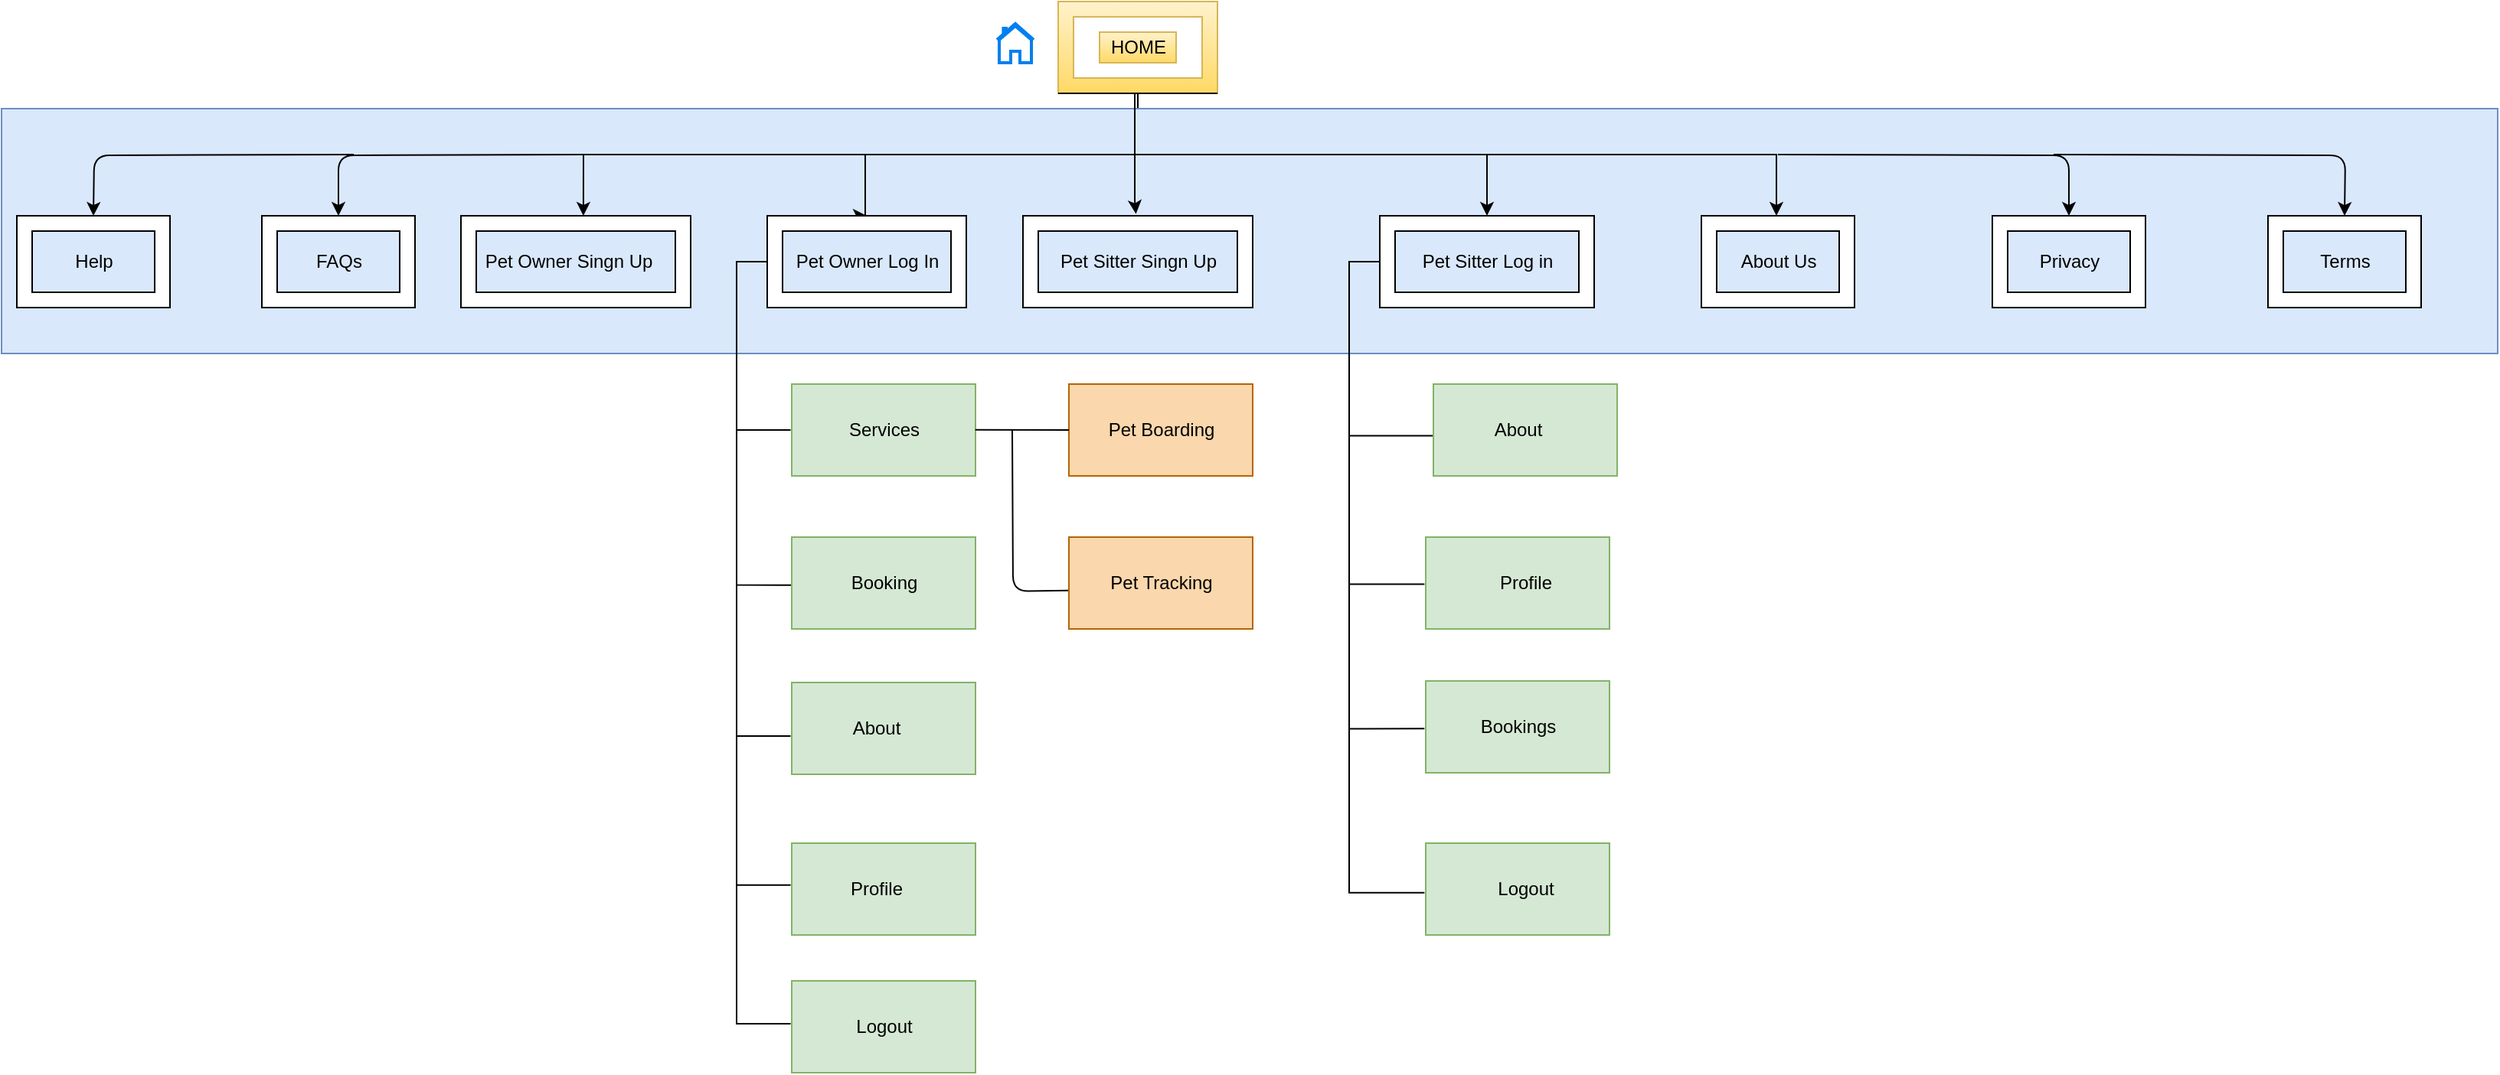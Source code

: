 <mxfile version="15.2.7" type="device"><diagram id="_Cv-10InwU3N75PC_5bn" name="Page-1"><mxGraphModel dx="2032" dy="687" grid="1" gridSize="10" guides="1" tooltips="1" connect="1" arrows="1" fold="1" page="1" pageScale="1" pageWidth="827" pageHeight="1169" background="none" math="0" shadow="0"><root><mxCell id="0"/><mxCell id="1" parent="0"/><mxCell id="RANYzDwPEYEXJetMCcrD-7" style="edgeStyle=orthogonalEdgeStyle;rounded=0;orthogonalLoop=1;jettySize=auto;html=1;exitX=0.5;exitY=1;exitDx=0;exitDy=0;exitPerimeter=0;entryX=0.5;entryY=0;entryDx=0;entryDy=0;entryPerimeter=0;" edge="1" parent="1" source="GUFl-ljEZasWMQAHKO6y-2" target="RANYzDwPEYEXJetMCcrD-2"><mxGeometry relative="1" as="geometry"/></mxCell><mxCell id="RANYzDwPEYEXJetMCcrD-8" style="edgeStyle=orthogonalEdgeStyle;rounded=0;orthogonalLoop=1;jettySize=auto;html=1;exitX=0.5;exitY=1;exitDx=0;exitDy=0;exitPerimeter=0;entryX=0.5;entryY=0;entryDx=0;entryDy=0;entryPerimeter=0;" edge="1" parent="1" source="GUFl-ljEZasWMQAHKO6y-2" target="RANYzDwPEYEXJetMCcrD-6"><mxGeometry relative="1" as="geometry"/></mxCell><mxCell id="GUFl-ljEZasWMQAHKO6y-2" value="" style="verticalLabelPosition=bottom;verticalAlign=top;html=1;shape=mxgraph.basic.frame;dx=10;fillColor=#fff2cc;strokeColor=#d6b656;gradientColor=#ffd966;" parent="1" vertex="1"><mxGeometry x="430" y="110" width="104" height="60" as="geometry"/></mxCell><mxCell id="GUFl-ljEZasWMQAHKO6y-3" value="HOME" style="text;html=1;align=center;verticalAlign=middle;resizable=0;points=[];autosize=1;strokeColor=#d6b656;fillColor=#fff2cc;gradientColor=#ffd966;" parent="1" vertex="1"><mxGeometry x="457" y="130" width="50" height="20" as="geometry"/></mxCell><mxCell id="GUFl-ljEZasWMQAHKO6y-4" value="" style="html=1;verticalLabelPosition=bottom;align=center;labelBackgroundColor=#ffffff;verticalAlign=top;strokeWidth=2;strokeColor=#0080F0;shadow=0;dashed=0;shape=mxgraph.ios7.icons.home;" parent="1" vertex="1"><mxGeometry x="390" y="124.5" width="24" height="25.5" as="geometry"/></mxCell><mxCell id="GUFl-ljEZasWMQAHKO6y-38" value="" style="verticalLabelPosition=bottom;verticalAlign=top;html=1;shape=mxgraph.basic.rect;fillColor2=none;strokeWidth=1;size=20;indent=5;fillColor=#dae8fc;strokeColor=#6c8ebf;" parent="1" vertex="1"><mxGeometry x="-260" y="180" width="1630" height="160" as="geometry"/></mxCell><mxCell id="GUFl-ljEZasWMQAHKO6y-54" style="edgeStyle=orthogonalEdgeStyle;rounded=0;orthogonalLoop=1;jettySize=auto;html=1;exitX=0;exitY=1;exitDx=0;exitDy=0;exitPerimeter=0;entryX=0.533;entryY=0;entryDx=0;entryDy=0;entryPerimeter=0;" parent="1" target="GUFl-ljEZasWMQAHKO6y-62" edge="1"><mxGeometry relative="1" as="geometry"><mxPoint x="430" y="170" as="sourcePoint"/><mxPoint x="120" y="240" as="targetPoint"/><Array as="points"><mxPoint x="480" y="170"/><mxPoint x="480" y="210"/><mxPoint x="120" y="210"/></Array></mxGeometry></mxCell><mxCell id="GUFl-ljEZasWMQAHKO6y-55" style="edgeStyle=orthogonalEdgeStyle;rounded=0;orthogonalLoop=1;jettySize=auto;html=1;exitX=0;exitY=0;exitDx=25;exitDy=60;exitPerimeter=0;entryX=0.5;entryY=0;entryDx=0;entryDy=0;entryPerimeter=0;" parent="1" target="RANYzDwPEYEXJetMCcrD-23" edge="1"><mxGeometry relative="1" as="geometry"><mxPoint x="455" y="170" as="sourcePoint"/><Array as="points"><mxPoint x="480" y="170"/><mxPoint x="480" y="210"/><mxPoint x="304" y="210"/><mxPoint x="304" y="250"/></Array><mxPoint x="305" y="240" as="targetPoint"/></mxGeometry></mxCell><mxCell id="GUFl-ljEZasWMQAHKO6y-56" style="edgeStyle=orthogonalEdgeStyle;rounded=0;orthogonalLoop=1;jettySize=auto;html=1;exitX=0;exitY=0;exitDx=75;exitDy=60;exitPerimeter=0;entryX=0.437;entryY=-0.02;entryDx=0;entryDy=0;entryPerimeter=0;" parent="1" edge="1"><mxGeometry relative="1" as="geometry"><mxPoint x="505" y="170" as="sourcePoint"/><mxPoint x="480.81" y="248.8" as="targetPoint"/><Array as="points"><mxPoint x="480" y="170"/><mxPoint x="480" y="240"/></Array></mxGeometry></mxCell><mxCell id="GUFl-ljEZasWMQAHKO6y-57" style="edgeStyle=orthogonalEdgeStyle;rounded=0;orthogonalLoop=1;jettySize=auto;html=1;exitX=1;exitY=1;exitDx=0;exitDy=0;exitPerimeter=0;entryX=0.5;entryY=0;entryDx=0;entryDy=0;entryPerimeter=0;" parent="1" target="GUFl-ljEZasWMQAHKO6y-59" edge="1"><mxGeometry relative="1" as="geometry"><mxPoint x="530" y="170" as="sourcePoint"/><mxPoint x="660" y="250" as="targetPoint"/><Array as="points"><mxPoint x="480" y="170"/><mxPoint x="480" y="210"/><mxPoint x="710" y="210"/></Array></mxGeometry></mxCell><mxCell id="GUFl-ljEZasWMQAHKO6y-58" style="edgeStyle=orthogonalEdgeStyle;rounded=0;orthogonalLoop=1;jettySize=auto;html=1;exitX=0;exitY=0;exitDx=25;exitDy=60;exitPerimeter=0;" parent="1" edge="1"><mxGeometry relative="1" as="geometry"><mxPoint x="534" y="170" as="sourcePoint"/><mxPoint x="899" y="250" as="targetPoint"/><Array as="points"><mxPoint x="480" y="170"/><mxPoint x="480" y="210"/><mxPoint x="899" y="210"/></Array></mxGeometry></mxCell><mxCell id="GUFl-ljEZasWMQAHKO6y-121" style="edgeStyle=orthogonalEdgeStyle;rounded=0;orthogonalLoop=1;jettySize=auto;html=1;exitX=0;exitY=0.5;exitDx=0;exitDy=0;exitPerimeter=0;entryX=0.006;entryY=0.562;entryDx=0;entryDy=0;entryPerimeter=0;endArrow=none;endFill=0;" parent="1" source="GUFl-ljEZasWMQAHKO6y-59" target="RANYzDwPEYEXJetMCcrD-71" edge="1"><mxGeometry relative="1" as="geometry"><mxPoint x="669.16" y="391.62" as="targetPoint"/></mxGeometry></mxCell><mxCell id="GUFl-ljEZasWMQAHKO6y-122" style="edgeStyle=orthogonalEdgeStyle;rounded=0;orthogonalLoop=1;jettySize=auto;html=1;exitX=0;exitY=0;exitDx=0;exitDy=45;exitPerimeter=0;entryX=-0.007;entryY=0.513;entryDx=0;entryDy=0;entryPerimeter=0;endArrow=none;endFill=0;" parent="1" source="GUFl-ljEZasWMQAHKO6y-59" edge="1"><mxGeometry relative="1" as="geometry"><Array as="points"><mxPoint x="640" y="280"/><mxPoint x="620" y="280"/><mxPoint x="620" y="491"/></Array><mxPoint x="669.16" y="490.78" as="targetPoint"/></mxGeometry></mxCell><mxCell id="GUFl-ljEZasWMQAHKO6y-123" style="edgeStyle=orthogonalEdgeStyle;rounded=0;orthogonalLoop=1;jettySize=auto;html=1;exitX=0;exitY=0;exitDx=0;exitDy=15;exitPerimeter=0;entryX=-0.007;entryY=0.503;entryDx=0;entryDy=0;entryPerimeter=0;endArrow=none;endFill=0;" parent="1" source="GUFl-ljEZasWMQAHKO6y-59" edge="1"><mxGeometry relative="1" as="geometry"><Array as="points"><mxPoint x="640" y="280"/><mxPoint x="620" y="280"/><mxPoint x="620" y="585"/></Array><mxPoint x="669.16" y="585.18" as="targetPoint"/></mxGeometry></mxCell><mxCell id="GUFl-ljEZasWMQAHKO6y-126" style="edgeStyle=orthogonalEdgeStyle;rounded=0;orthogonalLoop=1;jettySize=auto;html=1;exitX=0;exitY=0.5;exitDx=0;exitDy=0;exitPerimeter=0;entryX=-0.007;entryY=0.54;entryDx=0;entryDy=0;entryPerimeter=0;endArrow=none;endFill=0;" parent="1" source="GUFl-ljEZasWMQAHKO6y-59" target="GUFl-ljEZasWMQAHKO6y-112" edge="1"><mxGeometry relative="1" as="geometry"/></mxCell><mxCell id="GUFl-ljEZasWMQAHKO6y-59" value="" style="verticalLabelPosition=bottom;verticalAlign=top;html=1;shape=mxgraph.basic.frame;dx=10;" parent="1" vertex="1"><mxGeometry x="640" y="250" width="140" height="60" as="geometry"/></mxCell><mxCell id="GUFl-ljEZasWMQAHKO6y-60" value="" style="verticalLabelPosition=bottom;verticalAlign=top;html=1;shape=mxgraph.basic.frame;dx=10;" parent="1" vertex="1"><mxGeometry x="850" y="250" width="100" height="60" as="geometry"/></mxCell><mxCell id="GUFl-ljEZasWMQAHKO6y-61" value="" style="verticalLabelPosition=bottom;verticalAlign=top;html=1;shape=mxgraph.basic.frame;dx=10;" parent="1" vertex="1"><mxGeometry x="407" y="250" width="150" height="60" as="geometry"/></mxCell><mxCell id="GUFl-ljEZasWMQAHKO6y-62" value="" style="verticalLabelPosition=bottom;verticalAlign=top;html=1;shape=mxgraph.basic.frame;dx=10;" parent="1" vertex="1"><mxGeometry x="40" y="250" width="150" height="60" as="geometry"/></mxCell><mxCell id="GUFl-ljEZasWMQAHKO6y-75" style="edgeStyle=orthogonalEdgeStyle;rounded=0;orthogonalLoop=1;jettySize=auto;html=1;exitX=0;exitY=0.5;exitDx=0;exitDy=0;exitPerimeter=0;entryX=0.003;entryY=0.613;entryDx=0;entryDy=0;entryPerimeter=0;endArrow=none;endFill=0;" parent="1" target="GUFl-ljEZasWMQAHKO6y-74" edge="1"><mxGeometry relative="1" as="geometry"><mxPoint x="424" y="280" as="sourcePoint"/></mxGeometry></mxCell><mxCell id="GUFl-ljEZasWMQAHKO6y-80" style="edgeStyle=orthogonalEdgeStyle;rounded=0;orthogonalLoop=1;jettySize=auto;html=1;exitX=0;exitY=0.5;exitDx=0;exitDy=0;exitPerimeter=0;entryX=-0.003;entryY=0.513;entryDx=0;entryDy=0;entryPerimeter=0;endArrow=none;endFill=0;" parent="1" target="GUFl-ljEZasWMQAHKO6y-73" edge="1"><mxGeometry relative="1" as="geometry"><mxPoint x="424" y="280" as="sourcePoint"/></mxGeometry></mxCell><mxCell id="GUFl-ljEZasWMQAHKO6y-81" style="edgeStyle=orthogonalEdgeStyle;rounded=0;orthogonalLoop=1;jettySize=auto;html=1;exitX=0;exitY=0.5;exitDx=0;exitDy=0;exitPerimeter=0;entryX=-0.003;entryY=0.53;entryDx=0;entryDy=0;entryPerimeter=0;endArrow=none;endFill=0;" parent="1" target="GUFl-ljEZasWMQAHKO6y-72" edge="1"><mxGeometry relative="1" as="geometry"><mxPoint x="424" y="280" as="sourcePoint"/></mxGeometry></mxCell><mxCell id="GUFl-ljEZasWMQAHKO6y-82" style="edgeStyle=orthogonalEdgeStyle;rounded=0;orthogonalLoop=1;jettySize=auto;html=1;exitX=0;exitY=0.5;exitDx=0;exitDy=0;exitPerimeter=0;entryX=0.003;entryY=0.727;entryDx=0;entryDy=0;entryPerimeter=0;endArrow=none;endFill=0;" parent="1" target="GUFl-ljEZasWMQAHKO6y-70" edge="1"><mxGeometry relative="1" as="geometry"><mxPoint x="424" y="280" as="sourcePoint"/></mxGeometry></mxCell><mxCell id="GUFl-ljEZasWMQAHKO6y-64" value="Pet Owner Singn Up" style="text;html=1;align=center;verticalAlign=middle;resizable=0;points=[];autosize=1;strokeColor=none;fillColor=none;" parent="1" vertex="1"><mxGeometry x="45" y="270" width="130" height="20" as="geometry"/></mxCell><mxCell id="GUFl-ljEZasWMQAHKO6y-65" value="Pet Sitter Singn Up" style="text;html=1;align=center;verticalAlign=middle;resizable=0;points=[];autosize=1;strokeColor=none;fillColor=none;" parent="1" vertex="1"><mxGeometry x="422" y="270" width="120" height="20" as="geometry"/></mxCell><mxCell id="GUFl-ljEZasWMQAHKO6y-67" value="Pet Sitter Log in" style="text;html=1;align=center;verticalAlign=middle;resizable=0;points=[];autosize=1;strokeColor=none;fillColor=none;" parent="1" vertex="1"><mxGeometry x="660" y="270" width="100" height="20" as="geometry"/></mxCell><mxCell id="GUFl-ljEZasWMQAHKO6y-68" value="About Us" style="text;html=1;align=center;verticalAlign=middle;resizable=0;points=[];autosize=1;strokeColor=none;fillColor=none;" parent="1" vertex="1"><mxGeometry x="865" y="270" width="70" height="20" as="geometry"/></mxCell><mxCell id="GUFl-ljEZasWMQAHKO6y-112" value="" style="verticalLabelPosition=bottom;verticalAlign=top;html=1;shape=mxgraph.basic.rect;fillColor2=none;strokeWidth=1;size=21.2;indent=5;fillColor=#d5e8d4;strokeColor=#82b366;" parent="1" vertex="1"><mxGeometry x="670" y="660" width="120" height="60" as="geometry"/></mxCell><mxCell id="GUFl-ljEZasWMQAHKO6y-116" value="Logout" style="text;html=1;align=center;verticalAlign=middle;resizable=0;points=[];autosize=1;strokeColor=none;fillColor=none;" parent="1" vertex="1"><mxGeometry x="710" y="680" width="50" height="20" as="geometry"/></mxCell><mxCell id="RANYzDwPEYEXJetMCcrD-1" value="" style="verticalLabelPosition=bottom;verticalAlign=top;html=1;shape=mxgraph.basic.frame;dx=10;" vertex="1" parent="1"><mxGeometry x="1040" y="250" width="100" height="60" as="geometry"/></mxCell><mxCell id="RANYzDwPEYEXJetMCcrD-2" value="" style="verticalLabelPosition=bottom;verticalAlign=top;html=1;shape=mxgraph.basic.frame;dx=10;" vertex="1" parent="1"><mxGeometry x="-90" y="250" width="100" height="60" as="geometry"/></mxCell><mxCell id="RANYzDwPEYEXJetMCcrD-3" value="" style="verticalLabelPosition=bottom;verticalAlign=top;html=1;shape=mxgraph.basic.frame;dx=10;" vertex="1" parent="1"><mxGeometry x="-250" y="250" width="100" height="60" as="geometry"/></mxCell><mxCell id="RANYzDwPEYEXJetMCcrD-6" value="" style="verticalLabelPosition=bottom;verticalAlign=top;html=1;shape=mxgraph.basic.frame;dx=10;" vertex="1" parent="1"><mxGeometry x="1220" y="250" width="100" height="60" as="geometry"/></mxCell><mxCell id="RANYzDwPEYEXJetMCcrD-10" value="" style="endArrow=classic;html=1;entryX=0.5;entryY=0;entryDx=0;entryDy=0;entryPerimeter=0;edgeStyle=orthogonalEdgeStyle;elbow=vertical;" edge="1" parent="1" target="RANYzDwPEYEXJetMCcrD-2"><mxGeometry width="50" height="50" relative="1" as="geometry"><mxPoint x="120" y="210" as="sourcePoint"/><mxPoint y="170" as="targetPoint"/></mxGeometry></mxCell><mxCell id="RANYzDwPEYEXJetMCcrD-11" value="" style="endArrow=classic;html=1;entryX=0.5;entryY=0;entryDx=0;entryDy=0;entryPerimeter=0;edgeStyle=orthogonalEdgeStyle;elbow=vertical;" edge="1" parent="1"><mxGeometry width="50" height="50" relative="1" as="geometry"><mxPoint x="-30" y="210" as="sourcePoint"/><mxPoint x="-200" y="250" as="targetPoint"/></mxGeometry></mxCell><mxCell id="RANYzDwPEYEXJetMCcrD-12" value="" style="endArrow=classic;html=1;entryX=0.5;entryY=0;entryDx=0;entryDy=0;entryPerimeter=0;edgeStyle=orthogonalEdgeStyle;elbow=vertical;" edge="1" parent="1" target="RANYzDwPEYEXJetMCcrD-1"><mxGeometry width="50" height="50" relative="1" as="geometry"><mxPoint x="900" y="210" as="sourcePoint"/><mxPoint x="980" y="250" as="targetPoint"/></mxGeometry></mxCell><mxCell id="RANYzDwPEYEXJetMCcrD-13" value="" style="endArrow=classic;html=1;entryX=0.5;entryY=0;entryDx=0;entryDy=0;entryPerimeter=0;edgeStyle=orthogonalEdgeStyle;elbow=vertical;" edge="1" parent="1"><mxGeometry width="50" height="50" relative="1" as="geometry"><mxPoint x="1080.0" y="210" as="sourcePoint"/><mxPoint x="1270.0" y="250" as="targetPoint"/></mxGeometry></mxCell><mxCell id="RANYzDwPEYEXJetMCcrD-14" value="Help" style="text;html=1;align=center;verticalAlign=middle;resizable=0;points=[];autosize=1;strokeColor=none;fillColor=none;" vertex="1" parent="1"><mxGeometry x="-220" y="270" width="40" height="20" as="geometry"/></mxCell><mxCell id="RANYzDwPEYEXJetMCcrD-15" value="FAQs" style="text;html=1;align=center;verticalAlign=middle;resizable=0;points=[];autosize=1;strokeColor=none;fillColor=none;" vertex="1" parent="1"><mxGeometry x="-65" y="270" width="50" height="20" as="geometry"/></mxCell><mxCell id="RANYzDwPEYEXJetMCcrD-16" value="Terms" style="text;html=1;align=center;verticalAlign=middle;resizable=0;points=[];autosize=1;strokeColor=none;fillColor=none;" vertex="1" parent="1"><mxGeometry x="1245" y="270" width="50" height="20" as="geometry"/></mxCell><mxCell id="RANYzDwPEYEXJetMCcrD-17" value="Privacy" style="text;html=1;align=center;verticalAlign=middle;resizable=0;points=[];autosize=1;strokeColor=none;fillColor=none;" vertex="1" parent="1"><mxGeometry x="1065" y="270" width="50" height="20" as="geometry"/></mxCell><mxCell id="RANYzDwPEYEXJetMCcrD-35" style="edgeStyle=orthogonalEdgeStyle;rounded=0;orthogonalLoop=1;jettySize=auto;html=1;exitX=0;exitY=0.5;exitDx=0;exitDy=0;exitPerimeter=0;entryX=-0.006;entryY=0.5;entryDx=0;entryDy=0;entryPerimeter=0;endArrow=none;endFill=0;" edge="1" parent="1" source="RANYzDwPEYEXJetMCcrD-23" target="RANYzDwPEYEXJetMCcrD-25"><mxGeometry relative="1" as="geometry"/></mxCell><mxCell id="RANYzDwPEYEXJetMCcrD-36" style="edgeStyle=orthogonalEdgeStyle;rounded=0;orthogonalLoop=1;jettySize=auto;html=1;exitX=0;exitY=0.5;exitDx=0;exitDy=0;exitPerimeter=0;entryX=-0.006;entryY=0.583;entryDx=0;entryDy=0;entryPerimeter=0;endArrow=none;endFill=0;" edge="1" parent="1" source="RANYzDwPEYEXJetMCcrD-23" target="RANYzDwPEYEXJetMCcrD-27"><mxGeometry relative="1" as="geometry"/></mxCell><mxCell id="RANYzDwPEYEXJetMCcrD-38" style="edgeStyle=orthogonalEdgeStyle;rounded=0;orthogonalLoop=1;jettySize=auto;html=1;exitX=0;exitY=0.5;exitDx=0;exitDy=0;exitPerimeter=0;entryX=0.006;entryY=0.522;entryDx=0;entryDy=0;entryPerimeter=0;endArrow=none;endFill=0;" edge="1" parent="1" source="RANYzDwPEYEXJetMCcrD-23" target="RANYzDwPEYEXJetMCcrD-26"><mxGeometry relative="1" as="geometry"/></mxCell><mxCell id="RANYzDwPEYEXJetMCcrD-39" style="edgeStyle=orthogonalEdgeStyle;rounded=0;orthogonalLoop=1;jettySize=auto;html=1;exitX=0;exitY=0.5;exitDx=0;exitDy=0;exitPerimeter=0;entryX=-0.006;entryY=0.456;entryDx=0;entryDy=0;entryPerimeter=0;endArrow=none;endFill=0;" edge="1" parent="1" source="RANYzDwPEYEXJetMCcrD-23" target="RANYzDwPEYEXJetMCcrD-28"><mxGeometry relative="1" as="geometry"/></mxCell><mxCell id="RANYzDwPEYEXJetMCcrD-40" style="edgeStyle=orthogonalEdgeStyle;rounded=0;orthogonalLoop=1;jettySize=auto;html=1;exitX=0;exitY=0.5;exitDx=0;exitDy=0;exitPerimeter=0;entryX=-0.006;entryY=0.467;entryDx=0;entryDy=0;entryPerimeter=0;endArrow=none;endFill=0;" edge="1" parent="1" source="RANYzDwPEYEXJetMCcrD-23" target="RANYzDwPEYEXJetMCcrD-29"><mxGeometry relative="1" as="geometry"/></mxCell><mxCell id="RANYzDwPEYEXJetMCcrD-23" value="" style="verticalLabelPosition=bottom;verticalAlign=top;html=1;shape=mxgraph.basic.frame;dx=10;" vertex="1" parent="1"><mxGeometry x="240" y="250" width="130" height="60" as="geometry"/></mxCell><mxCell id="RANYzDwPEYEXJetMCcrD-24" value="Pet Owner Log In" style="text;html=1;align=center;verticalAlign=middle;resizable=0;points=[];autosize=1;strokeColor=none;fillColor=none;" vertex="1" parent="1"><mxGeometry x="250" y="270" width="110" height="20" as="geometry"/></mxCell><mxCell id="RANYzDwPEYEXJetMCcrD-25" value="" style="verticalLabelPosition=bottom;verticalAlign=top;html=1;shape=mxgraph.basic.rect;fillColor2=none;strokeWidth=1;size=21.2;indent=5;fillColor=#d5e8d4;strokeColor=#82b366;" vertex="1" parent="1"><mxGeometry x="256" y="360" width="120" height="60" as="geometry"/></mxCell><mxCell id="RANYzDwPEYEXJetMCcrD-26" value="" style="verticalLabelPosition=bottom;verticalAlign=top;html=1;shape=mxgraph.basic.rect;fillColor2=none;strokeWidth=1;size=20;indent=5;fillColor=#d5e8d4;strokeColor=#82b366;" vertex="1" parent="1"><mxGeometry x="256" y="460" width="120" height="60" as="geometry"/></mxCell><mxCell id="RANYzDwPEYEXJetMCcrD-27" value="" style="verticalLabelPosition=bottom;verticalAlign=top;html=1;shape=mxgraph.basic.rect;fillColor2=none;strokeWidth=1;size=20;indent=5;fillColor=#d5e8d4;strokeColor=#82b366;" vertex="1" parent="1"><mxGeometry x="256" y="555" width="120" height="60" as="geometry"/></mxCell><mxCell id="RANYzDwPEYEXJetMCcrD-28" value="" style="verticalLabelPosition=bottom;verticalAlign=top;html=1;shape=mxgraph.basic.rect;fillColor2=none;strokeWidth=1;size=20;indent=5;fillColor=#d5e8d4;strokeColor=#82b366;" vertex="1" parent="1"><mxGeometry x="256" y="660" width="120" height="60" as="geometry"/></mxCell><mxCell id="RANYzDwPEYEXJetMCcrD-29" value="" style="verticalLabelPosition=bottom;verticalAlign=top;html=1;shape=mxgraph.basic.rect;fillColor2=none;strokeWidth=1;size=20;indent=5;fillColor=#d5e8d4;strokeColor=#82b366;" vertex="1" parent="1"><mxGeometry x="256" y="750" width="120" height="60" as="geometry"/></mxCell><mxCell id="RANYzDwPEYEXJetMCcrD-30" value="Services" style="text;html=1;align=center;verticalAlign=middle;resizable=0;points=[];autosize=1;strokeColor=none;fillColor=none;" vertex="1" parent="1"><mxGeometry x="286" y="380" width="60" height="20" as="geometry"/></mxCell><mxCell id="RANYzDwPEYEXJetMCcrD-31" value="Booking" style="text;html=1;align=center;verticalAlign=middle;resizable=0;points=[];autosize=1;strokeColor=none;fillColor=none;" vertex="1" parent="1"><mxGeometry x="286" y="480" width="60" height="20" as="geometry"/></mxCell><mxCell id="RANYzDwPEYEXJetMCcrD-32" value="About" style="text;html=1;align=center;verticalAlign=middle;resizable=0;points=[];autosize=1;strokeColor=none;fillColor=none;" vertex="1" parent="1"><mxGeometry x="286" y="575" width="50" height="20" as="geometry"/></mxCell><mxCell id="RANYzDwPEYEXJetMCcrD-33" value="Profile" style="text;html=1;align=center;verticalAlign=middle;resizable=0;points=[];autosize=1;strokeColor=none;fillColor=none;" vertex="1" parent="1"><mxGeometry x="286" y="680" width="50" height="20" as="geometry"/></mxCell><mxCell id="RANYzDwPEYEXJetMCcrD-34" value="Logout" style="text;html=1;align=center;verticalAlign=middle;resizable=0;points=[];autosize=1;strokeColor=none;fillColor=none;" vertex="1" parent="1"><mxGeometry x="291" y="770" width="50" height="20" as="geometry"/></mxCell><mxCell id="RANYzDwPEYEXJetMCcrD-43" value="" style="verticalLabelPosition=bottom;verticalAlign=top;html=1;shape=mxgraph.basic.rect;fillColor2=none;strokeWidth=1;size=21.2;indent=5;fillColor=#fad7ac;strokeColor=#b46504;" vertex="1" parent="1"><mxGeometry x="437" y="360" width="120" height="60" as="geometry"/></mxCell><mxCell id="RANYzDwPEYEXJetMCcrD-44" value="Pet Boarding" style="text;html=1;align=center;verticalAlign=middle;resizable=0;points=[];autosize=1;strokeColor=none;fillColor=none;" vertex="1" parent="1"><mxGeometry x="452" y="380" width="90" height="20" as="geometry"/></mxCell><mxCell id="RANYzDwPEYEXJetMCcrD-47" value="" style="endArrow=none;html=1;entryX=0.999;entryY=0.498;entryDx=0;entryDy=0;entryPerimeter=0;" edge="1" parent="1" source="RANYzDwPEYEXJetMCcrD-43" target="RANYzDwPEYEXJetMCcrD-25"><mxGeometry width="50" height="50" relative="1" as="geometry"><mxPoint x="366.289" y="440" as="sourcePoint"/><mxPoint x="377" y="390" as="targetPoint"/></mxGeometry></mxCell><mxCell id="RANYzDwPEYEXJetMCcrD-50" value="" style="endArrow=none;html=1;edgeStyle=orthogonalEdgeStyle;exitX=-0.002;exitY=0.582;exitDx=0;exitDy=0;exitPerimeter=0;" edge="1" parent="1"><mxGeometry width="50" height="50" relative="1" as="geometry"><mxPoint x="436.76" y="494.92" as="sourcePoint"/><mxPoint x="400" y="390" as="targetPoint"/></mxGeometry></mxCell><mxCell id="RANYzDwPEYEXJetMCcrD-69" value="" style="verticalLabelPosition=bottom;verticalAlign=top;html=1;shape=mxgraph.basic.rect;fillColor2=none;strokeWidth=1;size=20;indent=5;fillColor=#d5e8d4;strokeColor=#82b366;" vertex="1" parent="1"><mxGeometry x="670" y="460" width="120" height="60" as="geometry"/></mxCell><mxCell id="RANYzDwPEYEXJetMCcrD-70" value="Profile" style="text;html=1;align=center;verticalAlign=middle;resizable=0;points=[];autosize=1;strokeColor=none;fillColor=none;" vertex="1" parent="1"><mxGeometry x="710" y="480" width="50" height="20" as="geometry"/></mxCell><mxCell id="RANYzDwPEYEXJetMCcrD-71" value="" style="verticalLabelPosition=bottom;verticalAlign=top;html=1;shape=mxgraph.basic.rect;fillColor2=none;strokeWidth=1;size=20;indent=5;fillColor=#d5e8d4;strokeColor=#82b366;" vertex="1" parent="1"><mxGeometry x="675" y="360" width="120" height="60" as="geometry"/></mxCell><mxCell id="RANYzDwPEYEXJetMCcrD-72" value="About" style="text;html=1;align=center;verticalAlign=middle;resizable=0;points=[];autosize=1;strokeColor=none;fillColor=none;" vertex="1" parent="1"><mxGeometry x="705" y="380" width="50" height="20" as="geometry"/></mxCell><mxCell id="RANYzDwPEYEXJetMCcrD-120" value="" style="rounded=0;whiteSpace=wrap;html=1;labelBackgroundColor=none;fillColor=#d5e8d4;strokeColor=#82b366;" vertex="1" parent="1"><mxGeometry x="670" y="554" width="120" height="60" as="geometry"/></mxCell><mxCell id="RANYzDwPEYEXJetMCcrD-121" value="Bookings" style="text;html=1;align=center;verticalAlign=middle;resizable=0;points=[];autosize=1;strokeColor=none;fillColor=none;" vertex="1" parent="1"><mxGeometry x="695" y="574" width="70" height="20" as="geometry"/></mxCell><mxCell id="RANYzDwPEYEXJetMCcrD-129" value="" style="rounded=0;whiteSpace=wrap;html=1;labelBackgroundColor=none;fillColor=#fad7ac;strokeColor=#b46504;" vertex="1" parent="1"><mxGeometry x="437" y="460" width="120" height="60" as="geometry"/></mxCell><mxCell id="RANYzDwPEYEXJetMCcrD-130" value="Pet Tracking" style="text;html=1;align=center;verticalAlign=middle;resizable=0;points=[];autosize=1;strokeColor=none;fillColor=none;" vertex="1" parent="1"><mxGeometry x="457" y="480" width="80" height="20" as="geometry"/></mxCell></root></mxGraphModel></diagram></mxfile>